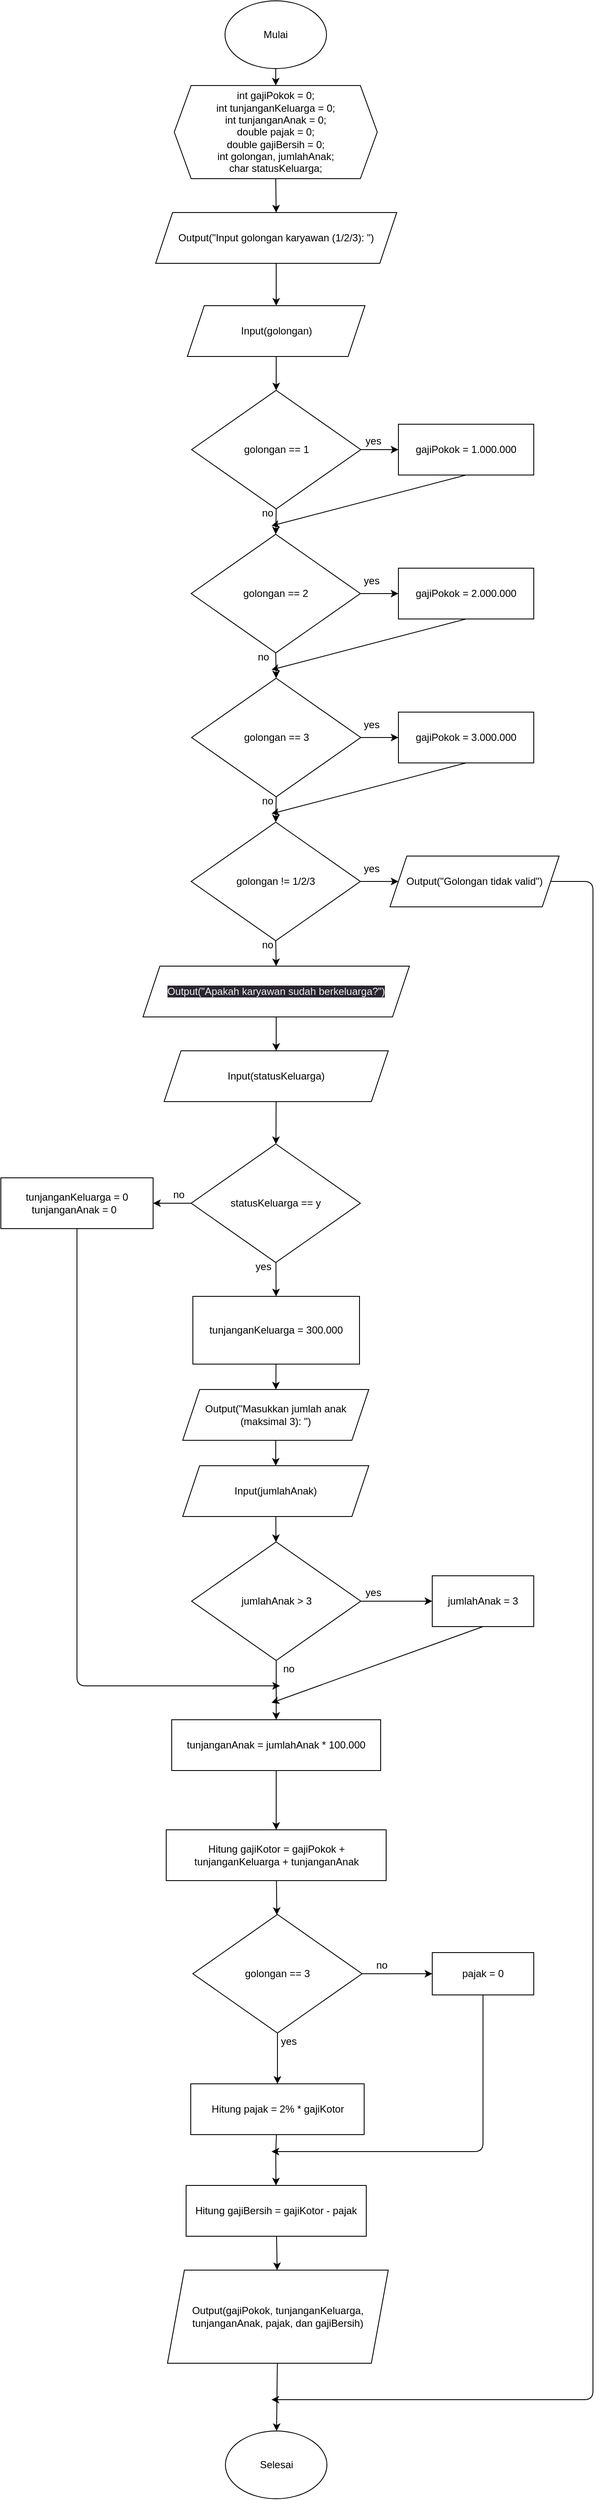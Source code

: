 <mxfile>
    <diagram id="w3BfvYcB83fAYz3ETwOv" name="Page-1">
        <mxGraphModel dx="819" dy="361" grid="1" gridSize="10" guides="1" tooltips="1" connect="1" arrows="1" fold="1" page="1" pageScale="1" pageWidth="850" pageHeight="1100" math="0" shadow="0">
            <root>
                <mxCell id="0"/>
                <mxCell id="1" parent="0"/>
                <mxCell id="22" style="edgeStyle=none;html=1;exitX=0.5;exitY=1;exitDx=0;exitDy=0;entryX=0.5;entryY=0;entryDx=0;entryDy=0;" edge="1" parent="1" source="2" target="4">
                    <mxGeometry relative="1" as="geometry"/>
                </mxCell>
                <mxCell id="2" value="Mulai" style="ellipse;whiteSpace=wrap;html=1;" vertex="1" parent="1">
                    <mxGeometry x="365" y="30" width="120" height="80" as="geometry"/>
                </mxCell>
                <mxCell id="3" value="Selesai" style="ellipse;whiteSpace=wrap;html=1;" vertex="1" parent="1">
                    <mxGeometry x="365.5" y="2900" width="120" height="80" as="geometry"/>
                </mxCell>
                <mxCell id="23" style="edgeStyle=none;html=1;exitX=0.5;exitY=1;exitDx=0;exitDy=0;entryX=0.5;entryY=0;entryDx=0;entryDy=0;" edge="1" parent="1" source="4" target="5">
                    <mxGeometry relative="1" as="geometry"/>
                </mxCell>
                <mxCell id="4" value="int gajiPokok = 0;&lt;br&gt;int tunjanganKeluarga = 0;&lt;br&gt;int tunjanganAnak = 0;&lt;br&gt;double pajak = 0;&lt;br&gt;double gajiBersih = 0;&lt;br&gt;int golongan, jumlahAnak;&lt;br&gt;char statusKeluarga;" style="shape=hexagon;perimeter=hexagonPerimeter2;whiteSpace=wrap;html=1;fixedSize=1;" vertex="1" parent="1">
                    <mxGeometry x="305" y="130" width="240" height="110" as="geometry"/>
                </mxCell>
                <mxCell id="24" value="" style="edgeStyle=none;html=1;" edge="1" parent="1" source="5" target="6">
                    <mxGeometry relative="1" as="geometry"/>
                </mxCell>
                <mxCell id="5" value="Output(&quot;Input golongan karyawan (1/2/3): &quot;)" style="shape=parallelogram;perimeter=parallelogramPerimeter;whiteSpace=wrap;html=1;fixedSize=1;" vertex="1" parent="1">
                    <mxGeometry x="283" y="280" width="285" height="60" as="geometry"/>
                </mxCell>
                <mxCell id="25" style="edgeStyle=none;html=1;exitX=0.5;exitY=1;exitDx=0;exitDy=0;entryX=0.5;entryY=0;entryDx=0;entryDy=0;" edge="1" parent="1" source="6" target="8">
                    <mxGeometry relative="1" as="geometry"/>
                </mxCell>
                <mxCell id="6" value="Input(golongan)" style="shape=parallelogram;perimeter=parallelogramPerimeter;whiteSpace=wrap;html=1;fixedSize=1;" vertex="1" parent="1">
                    <mxGeometry x="320.5" y="390" width="210" height="60" as="geometry"/>
                </mxCell>
                <mxCell id="26" style="edgeStyle=none;html=1;exitX=1;exitY=0.5;exitDx=0;exitDy=0;entryX=0;entryY=0.5;entryDx=0;entryDy=0;" edge="1" parent="1" source="8" target="9">
                    <mxGeometry relative="1" as="geometry"/>
                </mxCell>
                <mxCell id="27" style="edgeStyle=none;html=1;exitX=0.5;exitY=1;exitDx=0;exitDy=0;entryX=0.5;entryY=0;entryDx=0;entryDy=0;" edge="1" parent="1" source="8" target="10">
                    <mxGeometry relative="1" as="geometry"/>
                </mxCell>
                <mxCell id="8" value="golongan == 1" style="rhombus;whiteSpace=wrap;html=1;" vertex="1" parent="1">
                    <mxGeometry x="325.5" y="490" width="200" height="140" as="geometry"/>
                </mxCell>
                <mxCell id="29" style="edgeStyle=none;html=1;exitX=0.5;exitY=1;exitDx=0;exitDy=0;" edge="1" parent="1" source="9">
                    <mxGeometry relative="1" as="geometry">
                        <mxPoint x="420" y="650" as="targetPoint"/>
                    </mxGeometry>
                </mxCell>
                <mxCell id="9" value="gajiPokok = 1.000.000" style="rounded=0;whiteSpace=wrap;html=1;" vertex="1" parent="1">
                    <mxGeometry x="570" y="530" width="160" height="60" as="geometry"/>
                </mxCell>
                <mxCell id="28" style="edgeStyle=none;html=1;exitX=1;exitY=0.5;exitDx=0;exitDy=0;entryX=0;entryY=0.5;entryDx=0;entryDy=0;" edge="1" parent="1" source="10" target="13">
                    <mxGeometry relative="1" as="geometry"/>
                </mxCell>
                <mxCell id="30" style="edgeStyle=none;html=1;exitX=0.5;exitY=1;exitDx=0;exitDy=0;entryX=0.5;entryY=0;entryDx=0;entryDy=0;" edge="1" parent="1" source="10" target="11">
                    <mxGeometry relative="1" as="geometry"/>
                </mxCell>
                <mxCell id="10" value="golongan == 2" style="rhombus;whiteSpace=wrap;html=1;" vertex="1" parent="1">
                    <mxGeometry x="325" y="660" width="200" height="140" as="geometry"/>
                </mxCell>
                <mxCell id="31" style="edgeStyle=none;html=1;exitX=0.5;exitY=1;exitDx=0;exitDy=0;entryX=0.5;entryY=0;entryDx=0;entryDy=0;" edge="1" parent="1" source="11" target="12">
                    <mxGeometry relative="1" as="geometry"/>
                </mxCell>
                <mxCell id="33" value="" style="edgeStyle=none;html=1;" edge="1" parent="1" source="11" target="14">
                    <mxGeometry relative="1" as="geometry"/>
                </mxCell>
                <mxCell id="11" value="golongan == 3" style="rhombus;whiteSpace=wrap;html=1;" vertex="1" parent="1">
                    <mxGeometry x="325.5" y="830" width="200" height="140" as="geometry"/>
                </mxCell>
                <mxCell id="32" style="edgeStyle=none;html=1;exitX=0.5;exitY=1;exitDx=0;exitDy=0;entryX=0.5;entryY=0;entryDx=0;entryDy=0;" edge="1" parent="1" source="12" target="21">
                    <mxGeometry relative="1" as="geometry"/>
                </mxCell>
                <mxCell id="36" value="" style="edgeStyle=none;html=1;" edge="1" parent="1" source="12" target="15">
                    <mxGeometry relative="1" as="geometry"/>
                </mxCell>
                <mxCell id="12" value="golongan != 1/2/3" style="rhombus;whiteSpace=wrap;html=1;" vertex="1" parent="1">
                    <mxGeometry x="325" y="1000" width="200" height="140" as="geometry"/>
                </mxCell>
                <mxCell id="34" style="edgeStyle=none;html=1;exitX=0.5;exitY=1;exitDx=0;exitDy=0;" edge="1" parent="1" source="13">
                    <mxGeometry relative="1" as="geometry">
                        <mxPoint x="420" y="820" as="targetPoint"/>
                    </mxGeometry>
                </mxCell>
                <mxCell id="13" value="gajiPokok = 2.000.000" style="rounded=0;whiteSpace=wrap;html=1;" vertex="1" parent="1">
                    <mxGeometry x="570" y="700" width="160" height="60" as="geometry"/>
                </mxCell>
                <mxCell id="35" style="edgeStyle=none;html=1;exitX=0.5;exitY=1;exitDx=0;exitDy=0;" edge="1" parent="1" source="14">
                    <mxGeometry relative="1" as="geometry">
                        <mxPoint x="420" y="990" as="targetPoint"/>
                    </mxGeometry>
                </mxCell>
                <mxCell id="14" value="gajiPokok = 3.000.000" style="rounded=0;whiteSpace=wrap;html=1;" vertex="1" parent="1">
                    <mxGeometry x="570" y="870" width="160" height="60" as="geometry"/>
                </mxCell>
                <mxCell id="84" style="edgeStyle=none;html=1;exitX=1;exitY=0.5;exitDx=0;exitDy=0;" edge="1" parent="1" source="15">
                    <mxGeometry relative="1" as="geometry">
                        <mxPoint x="420" y="2863" as="targetPoint"/>
                        <Array as="points">
                            <mxPoint x="800" y="1070"/>
                            <mxPoint x="800" y="2863"/>
                        </Array>
                    </mxGeometry>
                </mxCell>
                <mxCell id="15" value="Output(&quot;Golongan tidak valid&quot;)" style="shape=parallelogram;perimeter=parallelogramPerimeter;whiteSpace=wrap;html=1;fixedSize=1;" vertex="1" parent="1">
                    <mxGeometry x="560" y="1040" width="200" height="60" as="geometry"/>
                </mxCell>
                <mxCell id="48" value="" style="edgeStyle=none;html=1;" edge="1" parent="1" source="16" target="17">
                    <mxGeometry relative="1" as="geometry"/>
                </mxCell>
                <mxCell id="50" value="" style="edgeStyle=none;html=1;" edge="1" parent="1" source="16" target="18">
                    <mxGeometry relative="1" as="geometry"/>
                </mxCell>
                <mxCell id="16" value="statusKeluarga == y" style="rhombus;whiteSpace=wrap;html=1;" vertex="1" parent="1">
                    <mxGeometry x="325" y="1380" width="200" height="140" as="geometry"/>
                </mxCell>
                <mxCell id="71" style="edgeStyle=none;html=1;exitX=0.5;exitY=1;exitDx=0;exitDy=0;" edge="1" parent="1" source="17">
                    <mxGeometry relative="1" as="geometry">
                        <mxPoint x="430" y="2020" as="targetPoint"/>
                        <Array as="points">
                            <mxPoint x="190" y="2020"/>
                        </Array>
                    </mxGeometry>
                </mxCell>
                <mxCell id="17" value="tunjanganKeluarga = 0&lt;br&gt;tunjanganAnak = 0&amp;nbsp;&amp;nbsp;" style="rounded=0;whiteSpace=wrap;html=1;" vertex="1" parent="1">
                    <mxGeometry x="100" y="1420" width="180" height="60" as="geometry"/>
                </mxCell>
                <mxCell id="53" value="" style="edgeStyle=none;html=1;" edge="1" parent="1" source="18" target="20">
                    <mxGeometry relative="1" as="geometry"/>
                </mxCell>
                <mxCell id="18" value="tunjanganKeluarga = 300.000" style="rounded=0;whiteSpace=wrap;html=1;" vertex="1" parent="1">
                    <mxGeometry x="327" y="1560" width="197" height="80" as="geometry"/>
                </mxCell>
                <mxCell id="38" value="" style="edgeStyle=none;html=1;" edge="1" parent="1" source="19" target="16">
                    <mxGeometry relative="1" as="geometry"/>
                </mxCell>
                <mxCell id="19" value="Input(statusKeluarga)" style="shape=parallelogram;perimeter=parallelogramPerimeter;whiteSpace=wrap;html=1;fixedSize=1;" vertex="1" parent="1">
                    <mxGeometry x="293" y="1270" width="265" height="60" as="geometry"/>
                </mxCell>
                <mxCell id="54" value="" style="edgeStyle=none;html=1;" edge="1" parent="1" source="20" target="52">
                    <mxGeometry relative="1" as="geometry"/>
                </mxCell>
                <mxCell id="20" value="Output(&quot;Masukkan jumlah anak (maksimal 3): &quot;)" style="shape=parallelogram;perimeter=parallelogramPerimeter;whiteSpace=wrap;html=1;fixedSize=1;" vertex="1" parent="1">
                    <mxGeometry x="315" y="1670" width="220" height="60" as="geometry"/>
                </mxCell>
                <mxCell id="37" value="" style="edgeStyle=none;html=1;" edge="1" parent="1" source="21" target="19">
                    <mxGeometry relative="1" as="geometry"/>
                </mxCell>
                <mxCell id="21" value="&lt;span style=&quot;color: rgb(240, 240, 240); font-family: Helvetica; font-size: 12px; font-style: normal; font-variant-ligatures: normal; font-variant-caps: normal; font-weight: 400; letter-spacing: normal; orphans: 2; text-align: center; text-indent: 0px; text-transform: none; widows: 2; word-spacing: 0px; -webkit-text-stroke-width: 0px; background-color: rgb(42, 37, 47); text-decoration-thickness: initial; text-decoration-style: initial; text-decoration-color: initial; float: none; display: inline !important;&quot;&gt;Output(&quot;Apakah karyawan sudah berkeluarga?&quot;)&lt;/span&gt;" style="shape=parallelogram;perimeter=parallelogramPerimeter;whiteSpace=wrap;html=1;fixedSize=1;" vertex="1" parent="1">
                    <mxGeometry x="268" y="1170" width="315" height="60" as="geometry"/>
                </mxCell>
                <mxCell id="39" value="yes" style="text;html=1;align=center;verticalAlign=middle;resizable=0;points=[];autosize=1;strokeColor=none;fillColor=none;" vertex="1" parent="1">
                    <mxGeometry x="520" y="535" width="40" height="30" as="geometry"/>
                </mxCell>
                <mxCell id="41" value="no" style="text;html=1;align=center;verticalAlign=middle;resizable=0;points=[];autosize=1;strokeColor=none;fillColor=none;" vertex="1" parent="1">
                    <mxGeometry x="395" y="620" width="40" height="30" as="geometry"/>
                </mxCell>
                <mxCell id="42" value="no" style="text;html=1;align=center;verticalAlign=middle;resizable=0;points=[];autosize=1;strokeColor=none;fillColor=none;" vertex="1" parent="1">
                    <mxGeometry x="390" y="790" width="40" height="30" as="geometry"/>
                </mxCell>
                <mxCell id="43" value="yes" style="text;html=1;align=center;verticalAlign=middle;resizable=0;points=[];autosize=1;strokeColor=none;fillColor=none;" vertex="1" parent="1">
                    <mxGeometry x="518" y="700" width="40" height="30" as="geometry"/>
                </mxCell>
                <mxCell id="44" value="yes" style="text;html=1;align=center;verticalAlign=middle;resizable=0;points=[];autosize=1;strokeColor=none;fillColor=none;" vertex="1" parent="1">
                    <mxGeometry x="518" y="870" width="40" height="30" as="geometry"/>
                </mxCell>
                <mxCell id="45" value="no" style="text;html=1;align=center;verticalAlign=middle;resizable=0;points=[];autosize=1;strokeColor=none;fillColor=none;" vertex="1" parent="1">
                    <mxGeometry x="395" y="960" width="40" height="30" as="geometry"/>
                </mxCell>
                <mxCell id="46" value="yes" style="text;html=1;align=center;verticalAlign=middle;resizable=0;points=[];autosize=1;strokeColor=none;fillColor=none;" vertex="1" parent="1">
                    <mxGeometry x="518" y="1040" width="40" height="30" as="geometry"/>
                </mxCell>
                <mxCell id="47" value="no" style="text;html=1;align=center;verticalAlign=middle;resizable=0;points=[];autosize=1;strokeColor=none;fillColor=none;" vertex="1" parent="1">
                    <mxGeometry x="395" y="1130" width="40" height="30" as="geometry"/>
                </mxCell>
                <mxCell id="49" value="no" style="text;html=1;align=center;verticalAlign=middle;resizable=0;points=[];autosize=1;strokeColor=none;fillColor=none;" vertex="1" parent="1">
                    <mxGeometry x="290" y="1425" width="40" height="30" as="geometry"/>
                </mxCell>
                <mxCell id="51" value="yes" style="text;html=1;align=center;verticalAlign=middle;resizable=0;points=[];autosize=1;strokeColor=none;fillColor=none;" vertex="1" parent="1">
                    <mxGeometry x="390" y="1510" width="40" height="30" as="geometry"/>
                </mxCell>
                <mxCell id="57" value="" style="edgeStyle=none;html=1;" edge="1" parent="1" source="52" target="55">
                    <mxGeometry relative="1" as="geometry"/>
                </mxCell>
                <mxCell id="52" value="Input(jumlahAnak)" style="shape=parallelogram;perimeter=parallelogramPerimeter;whiteSpace=wrap;html=1;fixedSize=1;" vertex="1" parent="1">
                    <mxGeometry x="315" y="1760" width="220" height="60" as="geometry"/>
                </mxCell>
                <mxCell id="58" value="" style="edgeStyle=none;html=1;" edge="1" parent="1" source="55" target="56">
                    <mxGeometry relative="1" as="geometry"/>
                </mxCell>
                <mxCell id="61" value="" style="edgeStyle=none;html=1;" edge="1" parent="1" source="55" target="59">
                    <mxGeometry relative="1" as="geometry"/>
                </mxCell>
                <mxCell id="55" value="jumlahAnak &amp;gt; 3" style="rhombus;whiteSpace=wrap;html=1;" vertex="1" parent="1">
                    <mxGeometry x="325.5" y="1850" width="200" height="140" as="geometry"/>
                </mxCell>
                <mxCell id="63" style="edgeStyle=none;html=1;exitX=0.5;exitY=1;exitDx=0;exitDy=0;" edge="1" parent="1" source="56">
                    <mxGeometry relative="1" as="geometry">
                        <mxPoint x="420" y="2040" as="targetPoint"/>
                    </mxGeometry>
                </mxCell>
                <mxCell id="56" value="jumlahAnak = 3" style="rounded=0;whiteSpace=wrap;html=1;" vertex="1" parent="1">
                    <mxGeometry x="610" y="1890" width="120" height="60" as="geometry"/>
                </mxCell>
                <mxCell id="65" value="" style="edgeStyle=none;html=1;" edge="1" parent="1" source="59" target="64">
                    <mxGeometry relative="1" as="geometry"/>
                </mxCell>
                <mxCell id="59" value="tunjanganAnak = jumlahAnak * 100.000" style="rounded=0;whiteSpace=wrap;html=1;" vertex="1" parent="1">
                    <mxGeometry x="302" y="2060" width="247" height="60" as="geometry"/>
                </mxCell>
                <mxCell id="60" value="yes" style="text;html=1;align=center;verticalAlign=middle;resizable=0;points=[];autosize=1;strokeColor=none;fillColor=none;" vertex="1" parent="1">
                    <mxGeometry x="520" y="1895" width="40" height="30" as="geometry"/>
                </mxCell>
                <mxCell id="62" value="no" style="text;html=1;align=center;verticalAlign=middle;resizable=0;points=[];autosize=1;strokeColor=none;fillColor=none;" vertex="1" parent="1">
                    <mxGeometry x="420" y="1985" width="40" height="30" as="geometry"/>
                </mxCell>
                <mxCell id="69" value="" style="edgeStyle=none;html=1;" edge="1" parent="1" source="64" target="68">
                    <mxGeometry relative="1" as="geometry"/>
                </mxCell>
                <mxCell id="64" value="Hitung gajiKotor = gajiPokok + tunjanganKeluarga + tunjanganAnak" style="rounded=0;whiteSpace=wrap;html=1;" vertex="1" parent="1">
                    <mxGeometry x="295.5" y="2190" width="260" height="60" as="geometry"/>
                </mxCell>
                <mxCell id="73" value="" style="edgeStyle=none;html=1;" edge="1" parent="1" source="68" target="72">
                    <mxGeometry relative="1" as="geometry"/>
                </mxCell>
                <mxCell id="74" value="" style="edgeStyle=none;html=1;" edge="1" parent="1" source="68" target="70">
                    <mxGeometry relative="1" as="geometry"/>
                </mxCell>
                <mxCell id="68" value="golongan == 3" style="rhombus;whiteSpace=wrap;html=1;" vertex="1" parent="1">
                    <mxGeometry x="327" y="2290" width="200" height="140" as="geometry"/>
                </mxCell>
                <mxCell id="82" style="edgeStyle=none;html=1;exitX=0.5;exitY=1;exitDx=0;exitDy=0;" edge="1" parent="1" source="70">
                    <mxGeometry relative="1" as="geometry">
                        <mxPoint x="420" y="2570" as="targetPoint"/>
                        <Array as="points">
                            <mxPoint x="670" y="2570"/>
                        </Array>
                    </mxGeometry>
                </mxCell>
                <mxCell id="70" value="pajak = 0" style="rounded=0;whiteSpace=wrap;html=1;" vertex="1" parent="1">
                    <mxGeometry x="610" y="2335" width="120" height="50" as="geometry"/>
                </mxCell>
                <mxCell id="78" value="" style="edgeStyle=none;html=1;" edge="1" parent="1" source="72" target="77">
                    <mxGeometry relative="1" as="geometry">
                        <Array as="points">
                            <mxPoint x="425" y="2570"/>
                        </Array>
                    </mxGeometry>
                </mxCell>
                <mxCell id="72" value="Hitung pajak = 2% * gajiKotor" style="rounded=0;whiteSpace=wrap;html=1;" vertex="1" parent="1">
                    <mxGeometry x="324.5" y="2490" width="205" height="60" as="geometry"/>
                </mxCell>
                <mxCell id="75" value="no" style="text;html=1;align=center;verticalAlign=middle;resizable=0;points=[];autosize=1;strokeColor=none;fillColor=none;" vertex="1" parent="1">
                    <mxGeometry x="530" y="2335" width="40" height="30" as="geometry"/>
                </mxCell>
                <mxCell id="76" value="yes" style="text;html=1;align=center;verticalAlign=middle;resizable=0;points=[];autosize=1;strokeColor=none;fillColor=none;" vertex="1" parent="1">
                    <mxGeometry x="420" y="2425" width="40" height="30" as="geometry"/>
                </mxCell>
                <mxCell id="80" value="" style="edgeStyle=none;html=1;" edge="1" parent="1" source="77" target="79">
                    <mxGeometry relative="1" as="geometry"/>
                </mxCell>
                <mxCell id="77" value="Hitung gajiBersih = gajiKotor - pajak" style="rounded=0;whiteSpace=wrap;html=1;" vertex="1" parent="1">
                    <mxGeometry x="319" y="2610" width="213" height="60" as="geometry"/>
                </mxCell>
                <mxCell id="81" value="" style="edgeStyle=none;html=1;" edge="1" parent="1" source="79" target="3">
                    <mxGeometry relative="1" as="geometry"/>
                </mxCell>
                <mxCell id="79" value="Output(gajiPokok, tunjanganKeluarga, tunjanganAnak, pajak, dan gajiBersih)" style="shape=parallelogram;perimeter=parallelogramPerimeter;whiteSpace=wrap;html=1;fixedSize=1;" vertex="1" parent="1">
                    <mxGeometry x="297" y="2710" width="261" height="110" as="geometry"/>
                </mxCell>
            </root>
        </mxGraphModel>
    </diagram>
</mxfile>